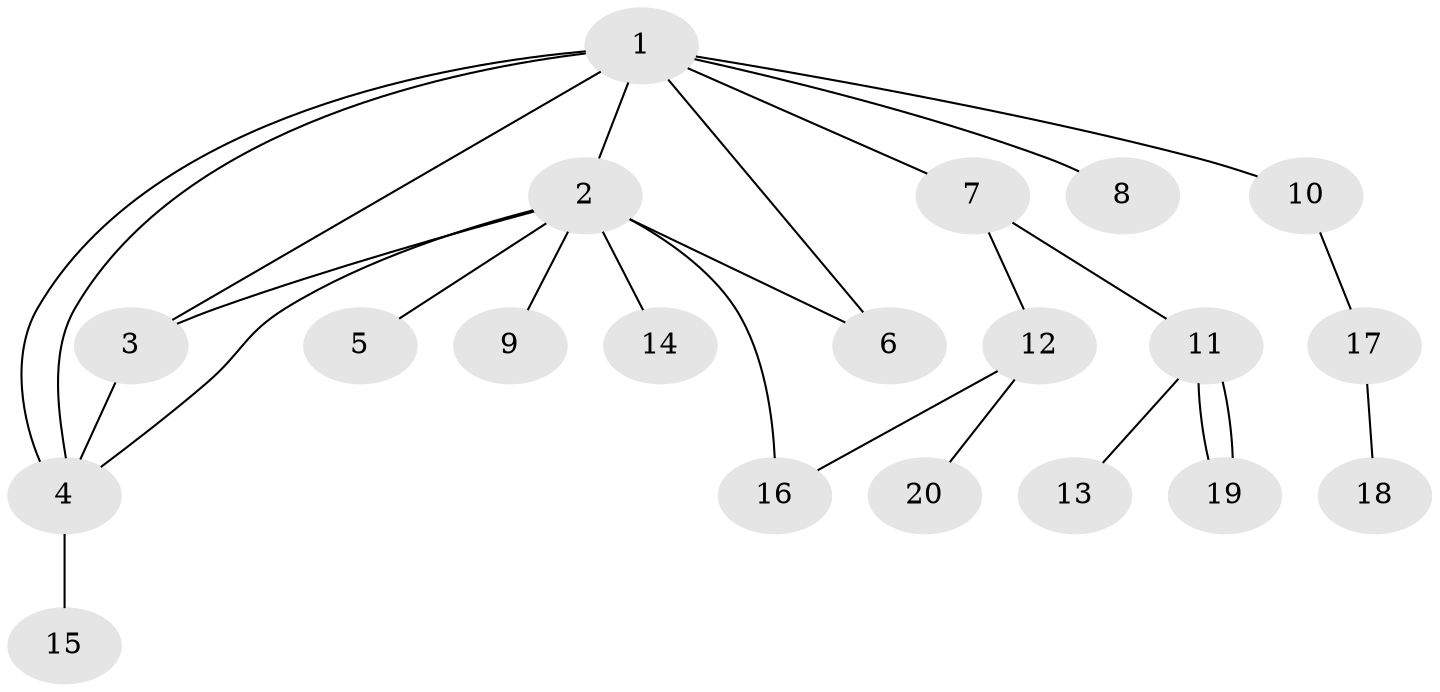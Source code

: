 // Generated by graph-tools (version 1.1) at 2025/46/02/15/25 05:46:28]
// undirected, 20 vertices, 26 edges
graph export_dot {
graph [start="1"]
  node [color=gray90,style=filled];
  1;
  2;
  3;
  4;
  5;
  6;
  7;
  8;
  9;
  10;
  11;
  12;
  13;
  14;
  15;
  16;
  17;
  18;
  19;
  20;
  1 -- 2;
  1 -- 3;
  1 -- 4;
  1 -- 4;
  1 -- 6;
  1 -- 7;
  1 -- 8;
  1 -- 10;
  2 -- 3;
  2 -- 4;
  2 -- 5;
  2 -- 6;
  2 -- 9;
  2 -- 14;
  2 -- 16;
  3 -- 4;
  4 -- 15;
  7 -- 11;
  7 -- 12;
  10 -- 17;
  11 -- 13;
  11 -- 19;
  11 -- 19;
  12 -- 16;
  12 -- 20;
  17 -- 18;
}
